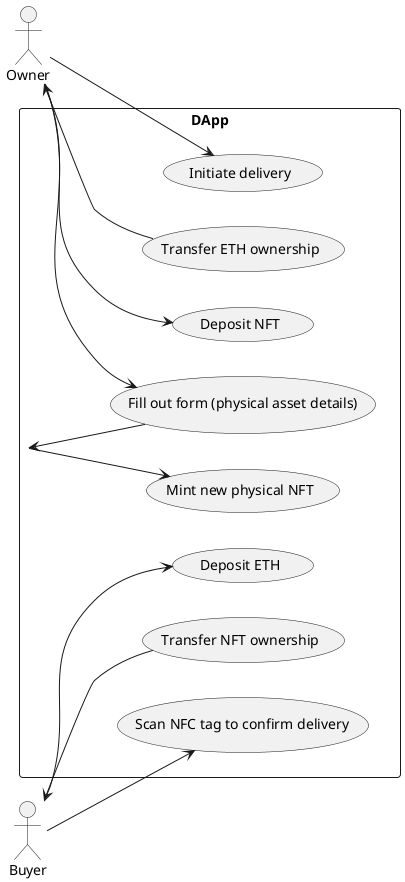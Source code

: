 @startuml test2
left to right direction


actor Owner
actor Buyer

rectangle DApp {
  usecase "Fill out form (physical asset details)" as FillForm
  usecase "Mint new physical NFT" as MintNFT
  usecase "Deposit NFT" as DepositNFT  
  usecase "Deposit ETH" as DepositETH
  usecase "Initiate delivery" as InitiateDelivery
  usecase "Scan NFC tag to confirm delivery" as ScanTag
  usecase "Transfer NFT ownership" as TransferNFT
  usecase "Transfer ETH ownership" as TransferETH
}

Owner --> FillForm
FillForm --> DApp
DApp --> MintNFT
Owner --> DepositNFT

Buyer --> DepositETH
Owner --> InitiateDelivery
Buyer --> ScanTag

TransferETH --> Owner
TransferNFT --> Buyer

@enduml





